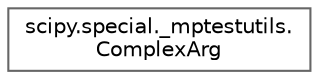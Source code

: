 digraph "Graphical Class Hierarchy"
{
 // LATEX_PDF_SIZE
  bgcolor="transparent";
  edge [fontname=Helvetica,fontsize=10,labelfontname=Helvetica,labelfontsize=10];
  node [fontname=Helvetica,fontsize=10,shape=box,height=0.2,width=0.4];
  rankdir="LR";
  Node0 [id="Node000000",label="scipy.special._mptestutils.\lComplexArg",height=0.2,width=0.4,color="grey40", fillcolor="white", style="filled",URL="$df/df9/classscipy_1_1special_1_1__mptestutils_1_1ComplexArg.html",tooltip=" "];
}
